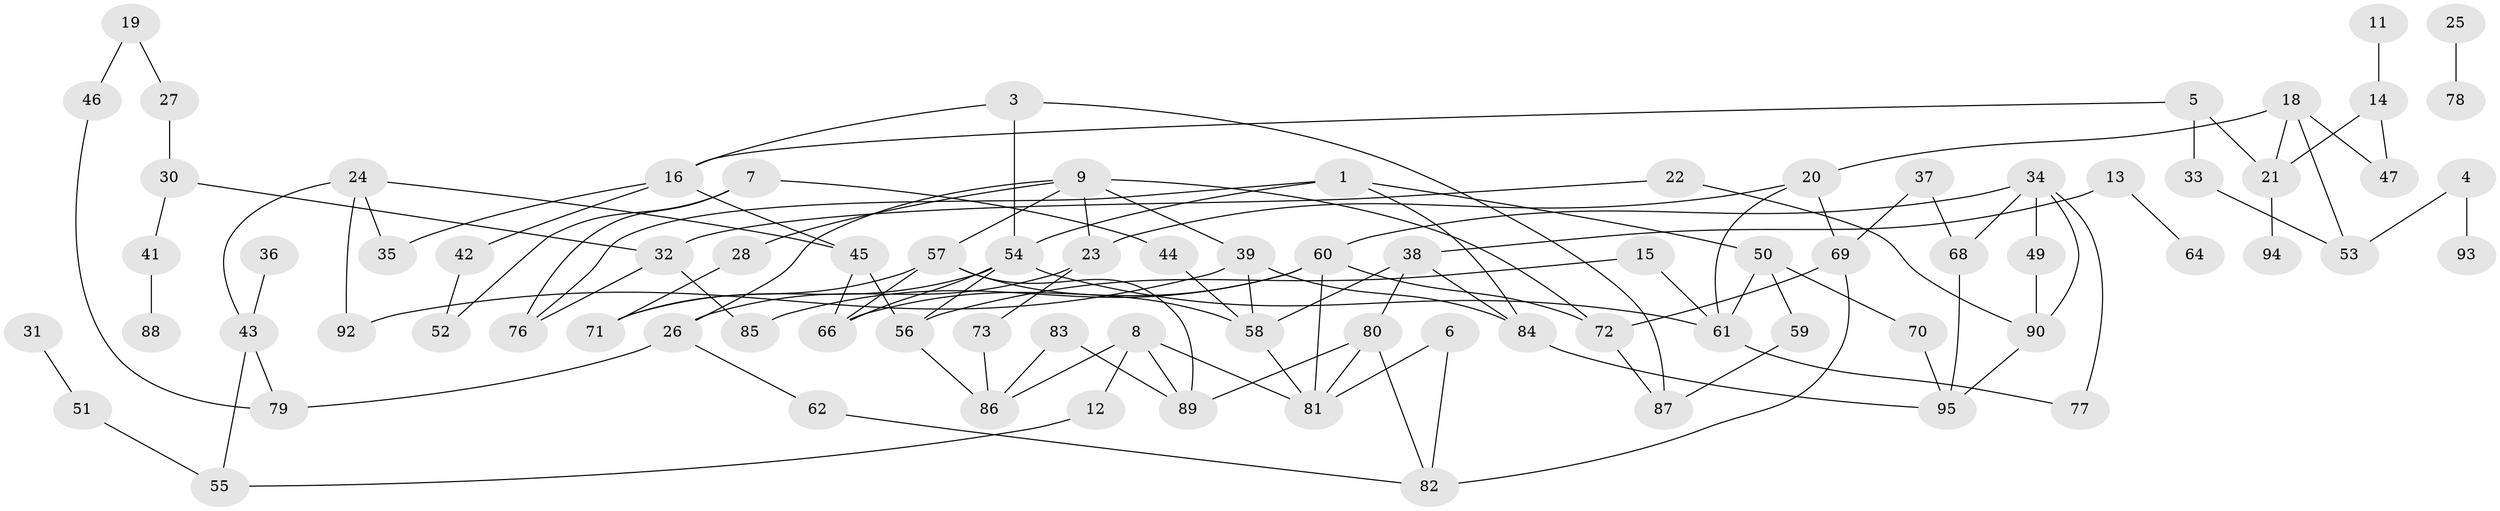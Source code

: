 // original degree distribution, {4: 0.1925925925925926, 0: 0.08148148148148149, 2: 0.2074074074074074, 3: 0.1925925925925926, 1: 0.23703703703703705, 5: 0.08148148148148149, 7: 0.007407407407407408}
// Generated by graph-tools (version 1.1) at 2025/35/03/04/25 23:35:51]
// undirected, 83 vertices, 124 edges
graph export_dot {
  node [color=gray90,style=filled];
  1;
  3;
  4;
  5;
  6;
  7;
  8;
  9;
  11;
  12;
  13;
  14;
  15;
  16;
  18;
  19;
  20;
  21;
  22;
  23;
  24;
  25;
  26;
  27;
  28;
  30;
  31;
  32;
  33;
  34;
  35;
  36;
  37;
  38;
  39;
  41;
  42;
  43;
  44;
  45;
  46;
  47;
  49;
  50;
  51;
  52;
  53;
  54;
  55;
  56;
  57;
  58;
  59;
  60;
  61;
  62;
  64;
  66;
  68;
  69;
  70;
  71;
  72;
  73;
  76;
  77;
  78;
  79;
  80;
  81;
  82;
  83;
  84;
  85;
  86;
  87;
  88;
  89;
  90;
  92;
  93;
  94;
  95;
  1 -- 50 [weight=1.0];
  1 -- 54 [weight=1.0];
  1 -- 76 [weight=1.0];
  1 -- 84 [weight=1.0];
  3 -- 16 [weight=1.0];
  3 -- 54 [weight=1.0];
  3 -- 87 [weight=1.0];
  4 -- 53 [weight=1.0];
  4 -- 93 [weight=1.0];
  5 -- 16 [weight=1.0];
  5 -- 21 [weight=1.0];
  5 -- 33 [weight=1.0];
  6 -- 81 [weight=1.0];
  6 -- 82 [weight=1.0];
  7 -- 44 [weight=1.0];
  7 -- 52 [weight=1.0];
  7 -- 76 [weight=1.0];
  8 -- 12 [weight=1.0];
  8 -- 81 [weight=1.0];
  8 -- 86 [weight=1.0];
  8 -- 89 [weight=1.0];
  9 -- 23 [weight=1.0];
  9 -- 26 [weight=1.0];
  9 -- 28 [weight=1.0];
  9 -- 39 [weight=1.0];
  9 -- 57 [weight=1.0];
  9 -- 72 [weight=1.0];
  11 -- 14 [weight=1.0];
  12 -- 55 [weight=1.0];
  13 -- 38 [weight=1.0];
  13 -- 64 [weight=1.0];
  14 -- 21 [weight=1.0];
  14 -- 47 [weight=1.0];
  15 -- 56 [weight=1.0];
  15 -- 61 [weight=1.0];
  16 -- 35 [weight=1.0];
  16 -- 42 [weight=1.0];
  16 -- 45 [weight=1.0];
  18 -- 20 [weight=1.0];
  18 -- 21 [weight=1.0];
  18 -- 47 [weight=1.0];
  18 -- 53 [weight=1.0];
  19 -- 27 [weight=1.0];
  19 -- 46 [weight=1.0];
  20 -- 23 [weight=1.0];
  20 -- 61 [weight=1.0];
  20 -- 69 [weight=1.0];
  21 -- 94 [weight=1.0];
  22 -- 32 [weight=1.0];
  22 -- 90 [weight=1.0];
  23 -- 26 [weight=1.0];
  23 -- 73 [weight=1.0];
  24 -- 35 [weight=1.0];
  24 -- 43 [weight=1.0];
  24 -- 45 [weight=1.0];
  24 -- 92 [weight=1.0];
  25 -- 78 [weight=1.0];
  26 -- 62 [weight=1.0];
  26 -- 79 [weight=1.0];
  27 -- 30 [weight=1.0];
  28 -- 71 [weight=1.0];
  30 -- 32 [weight=1.0];
  30 -- 41 [weight=1.0];
  31 -- 51 [weight=1.0];
  32 -- 76 [weight=1.0];
  32 -- 85 [weight=1.0];
  33 -- 53 [weight=1.0];
  34 -- 49 [weight=1.0];
  34 -- 60 [weight=1.0];
  34 -- 68 [weight=1.0];
  34 -- 77 [weight=1.0];
  34 -- 90 [weight=1.0];
  36 -- 43 [weight=1.0];
  37 -- 68 [weight=1.0];
  37 -- 69 [weight=1.0];
  38 -- 58 [weight=1.0];
  38 -- 80 [weight=1.0];
  38 -- 84 [weight=1.0];
  39 -- 58 [weight=1.0];
  39 -- 84 [weight=1.0];
  39 -- 92 [weight=1.0];
  41 -- 88 [weight=1.0];
  42 -- 52 [weight=2.0];
  43 -- 55 [weight=1.0];
  43 -- 79 [weight=1.0];
  44 -- 58 [weight=1.0];
  45 -- 56 [weight=1.0];
  45 -- 66 [weight=1.0];
  46 -- 79 [weight=1.0];
  49 -- 90 [weight=1.0];
  50 -- 59 [weight=1.0];
  50 -- 61 [weight=1.0];
  50 -- 70 [weight=2.0];
  51 -- 55 [weight=1.0];
  54 -- 56 [weight=1.0];
  54 -- 61 [weight=1.0];
  54 -- 66 [weight=1.0];
  54 -- 71 [weight=1.0];
  56 -- 86 [weight=1.0];
  57 -- 58 [weight=1.0];
  57 -- 66 [weight=1.0];
  57 -- 71 [weight=1.0];
  57 -- 89 [weight=1.0];
  58 -- 81 [weight=1.0];
  59 -- 87 [weight=1.0];
  60 -- 66 [weight=1.0];
  60 -- 72 [weight=1.0];
  60 -- 81 [weight=1.0];
  60 -- 85 [weight=1.0];
  61 -- 77 [weight=1.0];
  62 -- 82 [weight=1.0];
  68 -- 95 [weight=1.0];
  69 -- 72 [weight=1.0];
  69 -- 82 [weight=1.0];
  70 -- 95 [weight=1.0];
  72 -- 87 [weight=1.0];
  73 -- 86 [weight=1.0];
  80 -- 81 [weight=1.0];
  80 -- 82 [weight=1.0];
  80 -- 89 [weight=1.0];
  83 -- 86 [weight=1.0];
  83 -- 89 [weight=1.0];
  84 -- 95 [weight=1.0];
  90 -- 95 [weight=1.0];
}
